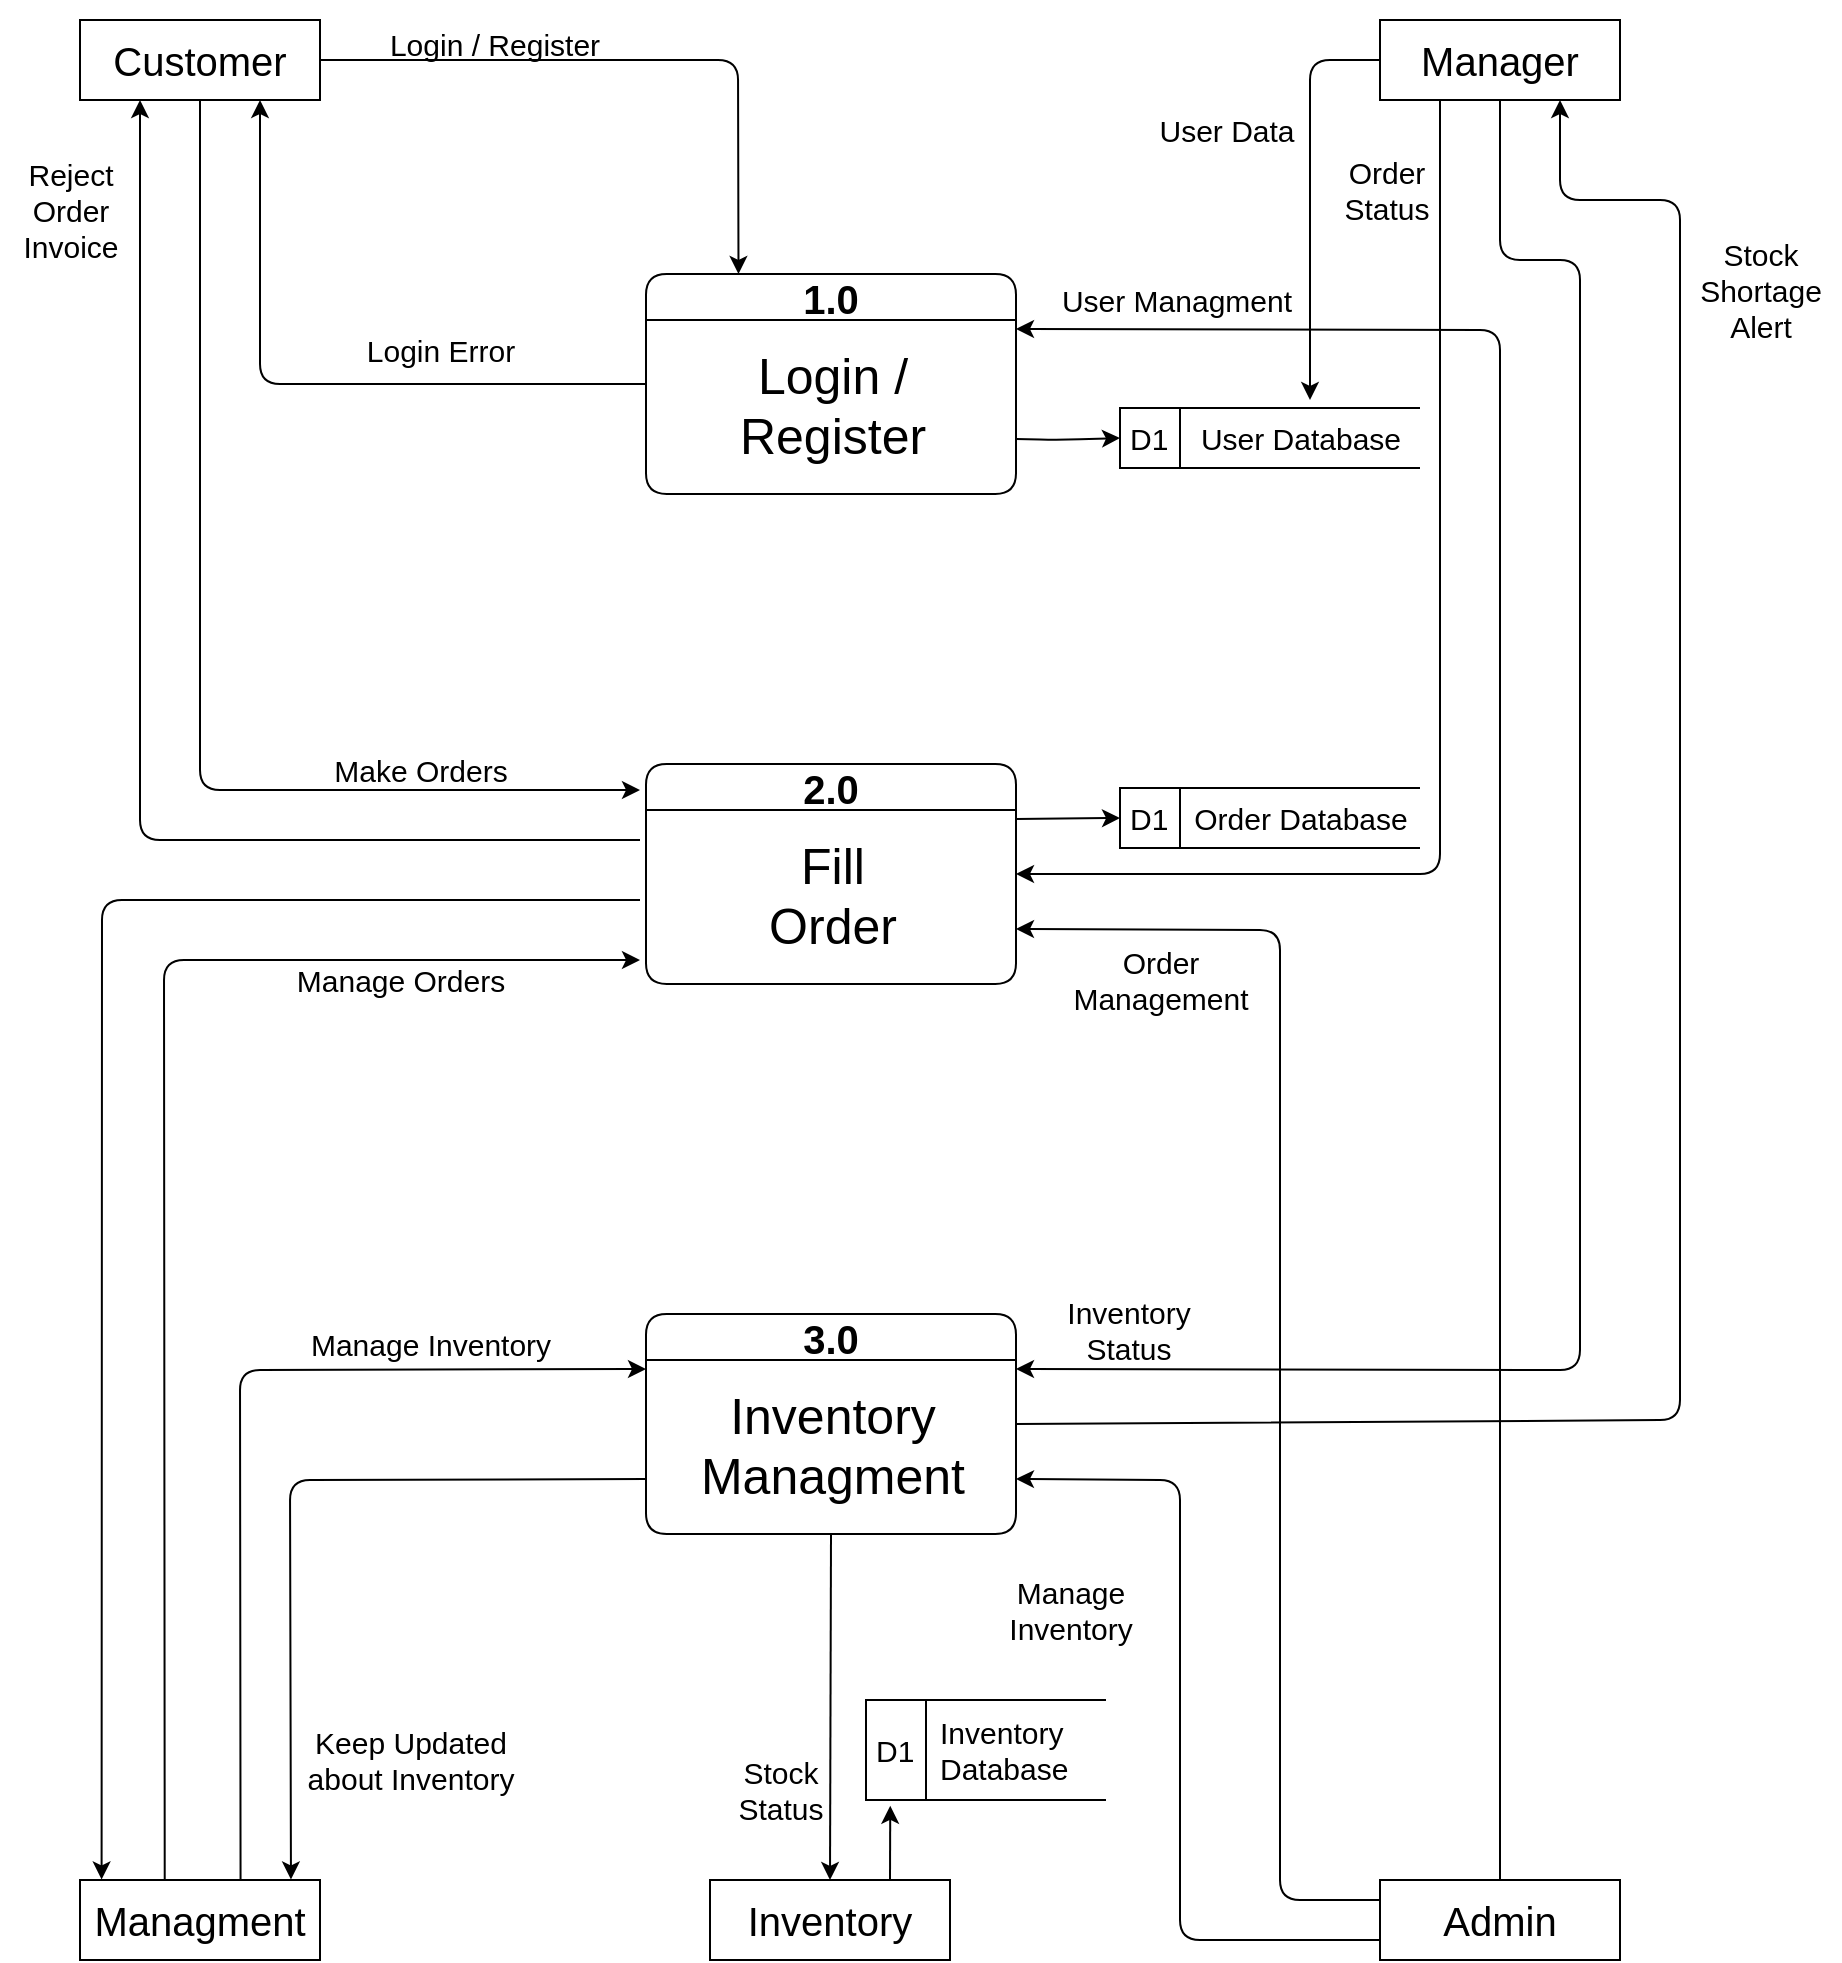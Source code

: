 <mxfile>
    <diagram id="lw6FeT4Sz2WTlQnbvO4H" name="Page-1">
        <mxGraphModel dx="1539" dy="770" grid="1" gridSize="10" guides="1" tooltips="1" connect="1" arrows="1" fold="1" page="1" pageScale="1" pageWidth="850" pageHeight="1100" math="0" shadow="0">
            <root>
                <mxCell id="0"/>
                <mxCell id="1" parent="0"/>
                <mxCell id="50" style="edgeStyle=none;html=1;exitX=0.5;exitY=1;exitDx=0;exitDy=0;fontSize=15;" edge="1" parent="1" source="5">
                    <mxGeometry relative="1" as="geometry">
                        <mxPoint x="745" y="455" as="targetPoint"/>
                        <Array as="points">
                            <mxPoint x="525" y="455"/>
                        </Array>
                    </mxGeometry>
                </mxCell>
                <mxCell id="5" value="&lt;font style=&quot;font-size: 20px;&quot;&gt;Customer&lt;/font&gt;" style="rounded=0;whiteSpace=wrap;html=1;fontSize=14;" vertex="1" parent="1">
                    <mxGeometry x="465" y="70" width="120" height="40" as="geometry"/>
                </mxCell>
                <mxCell id="60" style="edgeStyle=none;html=1;exitX=0.25;exitY=1;exitDx=0;exitDy=0;entryX=1;entryY=0.5;entryDx=0;entryDy=0;fontSize=15;" edge="1" parent="1" source="6" target="37">
                    <mxGeometry relative="1" as="geometry">
                        <Array as="points">
                            <mxPoint x="1145" y="497"/>
                        </Array>
                    </mxGeometry>
                </mxCell>
                <mxCell id="65" style="edgeStyle=none;html=1;exitX=0.5;exitY=1;exitDx=0;exitDy=0;entryX=1;entryY=0.25;entryDx=0;entryDy=0;fontSize=15;" edge="1" parent="1" source="6" target="39">
                    <mxGeometry relative="1" as="geometry">
                        <Array as="points">
                            <mxPoint x="1175" y="190"/>
                            <mxPoint x="1215" y="190"/>
                            <mxPoint x="1215" y="745"/>
                        </Array>
                    </mxGeometry>
                </mxCell>
                <mxCell id="6" value="&lt;div style=&quot;text-align: start;&quot;&gt;&lt;font style=&quot;background-color: initial; font-size: 20px;&quot;&gt;Manager&lt;/font&gt;&lt;span style=&quot;background-color: initial; color: rgba(0, 0, 0, 0); font-family: monospace; font-size: 0px; text-align: start;&quot;&gt;%3CmxGraphModel%3E%3Croot%3E%3CmxCell%20id%3D%220%22%2F%3E%3CmxCell%20id%3D%221%22%20parent%3D%220%22%2F%3E%3CmxCell%20id%3D%222%22%20value%3D%22%26lt%3Bfont%20style%3D%26quot%3Bfont-size%3A%2020px%3B%26quot%3B%26gt%3BCustomer%26lt%3B%2Ffont%26gt%3B%22%20style%3D%22rounded%3D0%3BwhiteSpace%3Dwrap%3Bhtml%3D1%3BfontSize%3D14%3B%22%20vertex%3D%221%22%20parent%3D%221%22%3E%3CmxGeometry%20x%3D%22130%22%20y%3D%2270%22%20width%3D%22120%22%20height%3D%2240%22%20as%3D%22geometry%22%2F%3E%3C%2FmxCell%3E%3C%2Froot%3E%3C%2FmxGraphModel%3E&lt;/span&gt;&lt;span style=&quot;background-color: initial; font-size: 0px;&quot;&gt;&lt;font face=&quot;monospace&quot; color=&quot;rgba(0, 0, 0, 0)&quot;&gt;https://music.youtube.com/watch?v=BXsjKvdEae4&amp;amp;si=lK1nP5Bo9hr5hulV&lt;/font&gt;&lt;/span&gt;&lt;/div&gt;" style="rounded=0;whiteSpace=wrap;html=1;fontSize=14;" vertex="1" parent="1">
                    <mxGeometry x="1115" y="70" width="120" height="40" as="geometry"/>
                </mxCell>
                <mxCell id="58" style="edgeStyle=none;html=1;exitX=0;exitY=0.25;exitDx=0;exitDy=0;entryX=1;entryY=0.75;entryDx=0;entryDy=0;fontSize=15;" edge="1" parent="1" source="7" target="37">
                    <mxGeometry relative="1" as="geometry">
                        <Array as="points">
                            <mxPoint x="1065" y="1010"/>
                            <mxPoint x="1065" y="525"/>
                        </Array>
                    </mxGeometry>
                </mxCell>
                <mxCell id="59" style="edgeStyle=none;html=1;exitX=0.5;exitY=0;exitDx=0;exitDy=0;entryX=1;entryY=0.25;entryDx=0;entryDy=0;fontSize=15;" edge="1" parent="1" source="7" target="34">
                    <mxGeometry relative="1" as="geometry">
                        <Array as="points">
                            <mxPoint x="1175" y="225"/>
                        </Array>
                    </mxGeometry>
                </mxCell>
                <mxCell id="7" value="&lt;div style=&quot;text-align: start;&quot;&gt;&lt;span style=&quot;font-size: 20px;&quot;&gt;Admin&lt;/span&gt;&lt;/div&gt;" style="rounded=0;whiteSpace=wrap;html=1;fontSize=14;" vertex="1" parent="1">
                    <mxGeometry x="1115" y="1000" width="120" height="40" as="geometry"/>
                </mxCell>
                <mxCell id="69" style="edgeStyle=none;html=1;exitX=0.75;exitY=0;exitDx=0;exitDy=0;entryX=0.101;entryY=1.058;entryDx=0;entryDy=0;entryPerimeter=0;fontSize=15;" edge="1" parent="1" source="8" target="67">
                    <mxGeometry relative="1" as="geometry"/>
                </mxCell>
                <mxCell id="8" value="&lt;div style=&quot;text-align: start;&quot;&gt;&lt;span style=&quot;font-size: 20px;&quot;&gt;Inventory&lt;/span&gt;&lt;/div&gt;" style="rounded=0;whiteSpace=wrap;html=1;fontSize=14;" vertex="1" parent="1">
                    <mxGeometry x="780" y="1000" width="120" height="40" as="geometry"/>
                </mxCell>
                <mxCell id="53" style="edgeStyle=none;html=1;exitX=0.353;exitY=-0.007;exitDx=0;exitDy=0;fontSize=15;exitPerimeter=0;" edge="1" parent="1" source="9">
                    <mxGeometry relative="1" as="geometry">
                        <mxPoint x="745" y="540" as="targetPoint"/>
                        <Array as="points">
                            <mxPoint x="507" y="540"/>
                        </Array>
                    </mxGeometry>
                </mxCell>
                <mxCell id="54" style="edgeStyle=none;html=1;entryX=0;entryY=0.25;entryDx=0;entryDy=0;fontSize=15;exitX=0.669;exitY=0.024;exitDx=0;exitDy=0;exitPerimeter=0;" edge="1" parent="1" source="9" target="39">
                    <mxGeometry relative="1" as="geometry">
                        <Array as="points">
                            <mxPoint x="545" y="745"/>
                        </Array>
                    </mxGeometry>
                </mxCell>
                <mxCell id="9" value="&lt;div style=&quot;text-align: start;&quot;&gt;&lt;span style=&quot;font-size: 20px;&quot;&gt;Managment&lt;/span&gt;&lt;/div&gt;" style="rounded=0;whiteSpace=wrap;html=1;fontSize=14;" vertex="1" parent="1">
                    <mxGeometry x="465" y="1000" width="120" height="40" as="geometry"/>
                </mxCell>
                <mxCell id="49" style="edgeStyle=none;html=1;exitX=1;exitY=0.75;exitDx=0;exitDy=0;entryX=0;entryY=0.5;entryDx=0;entryDy=0;fontSize=15;" edge="1" parent="1" source="34" target="47">
                    <mxGeometry relative="1" as="geometry">
                        <Array as="points">
                            <mxPoint x="955" y="280"/>
                        </Array>
                    </mxGeometry>
                </mxCell>
                <mxCell id="34" value="&lt;font style=&quot;font-size: 20px;&quot;&gt;1.0&lt;/font&gt;" style="swimlane;whiteSpace=wrap;html=1;rounded=1;fontSize=15;" vertex="1" parent="1">
                    <mxGeometry x="748" y="197" width="185" height="110" as="geometry"/>
                </mxCell>
                <mxCell id="36" value="Login /&lt;br&gt;Register" style="text;html=1;align=center;verticalAlign=middle;resizable=0;points=[];autosize=1;strokeColor=none;fillColor=none;fontSize=25;" vertex="1" parent="34">
                    <mxGeometry x="32.5" y="30" width="120" height="70" as="geometry"/>
                </mxCell>
                <mxCell id="51" style="edgeStyle=none;html=1;entryX=0.25;entryY=1;entryDx=0;entryDy=0;fontSize=15;" edge="1" parent="1" target="5">
                    <mxGeometry relative="1" as="geometry">
                        <mxPoint x="745" y="480" as="sourcePoint"/>
                        <Array as="points">
                            <mxPoint x="495" y="480"/>
                        </Array>
                    </mxGeometry>
                </mxCell>
                <mxCell id="52" style="edgeStyle=none;html=1;entryX=0.09;entryY=-0.007;entryDx=0;entryDy=0;entryPerimeter=0;fontSize=15;" edge="1" parent="1" target="9">
                    <mxGeometry relative="1" as="geometry">
                        <mxPoint x="745" y="510" as="sourcePoint"/>
                        <Array as="points">
                            <mxPoint x="476" y="510"/>
                        </Array>
                    </mxGeometry>
                </mxCell>
                <mxCell id="64" style="edgeStyle=none;html=1;exitX=1;exitY=0.25;exitDx=0;exitDy=0;entryX=0;entryY=0.5;entryDx=0;entryDy=0;fontSize=15;" edge="1" parent="1" source="37" target="62">
                    <mxGeometry relative="1" as="geometry"/>
                </mxCell>
                <mxCell id="37" value="&lt;font style=&quot;font-size: 20px;&quot;&gt;2.0&lt;/font&gt;" style="swimlane;whiteSpace=wrap;html=1;rounded=1;fontSize=15;" vertex="1" parent="1">
                    <mxGeometry x="748" y="442" width="185" height="110" as="geometry"/>
                </mxCell>
                <mxCell id="38" value="Fill&lt;br&gt;Order" style="text;html=1;align=center;verticalAlign=middle;resizable=0;points=[];autosize=1;strokeColor=none;fillColor=none;fontSize=25;" vertex="1" parent="37">
                    <mxGeometry x="47.5" y="30" width="90" height="70" as="geometry"/>
                </mxCell>
                <mxCell id="55" style="edgeStyle=none;html=1;exitX=0;exitY=0.75;exitDx=0;exitDy=0;entryX=0.879;entryY=-0.007;entryDx=0;entryDy=0;entryPerimeter=0;fontSize=15;" edge="1" parent="1" source="39" target="9">
                    <mxGeometry relative="1" as="geometry">
                        <Array as="points">
                            <mxPoint x="570" y="800"/>
                        </Array>
                    </mxGeometry>
                </mxCell>
                <mxCell id="56" style="edgeStyle=none;html=1;exitX=0.5;exitY=1;exitDx=0;exitDy=0;entryX=0.5;entryY=0;entryDx=0;entryDy=0;fontSize=15;" edge="1" parent="1" source="39" target="8">
                    <mxGeometry relative="1" as="geometry"/>
                </mxCell>
                <mxCell id="66" style="edgeStyle=none;html=1;exitX=1;exitY=0.5;exitDx=0;exitDy=0;entryX=0.75;entryY=1;entryDx=0;entryDy=0;fontSize=15;" edge="1" parent="1" source="39" target="6">
                    <mxGeometry relative="1" as="geometry">
                        <Array as="points">
                            <mxPoint x="1265" y="770"/>
                            <mxPoint x="1265" y="160"/>
                            <mxPoint x="1205" y="160"/>
                        </Array>
                    </mxGeometry>
                </mxCell>
                <mxCell id="39" value="&lt;font style=&quot;font-size: 20px;&quot;&gt;3.0&lt;/font&gt;" style="swimlane;whiteSpace=wrap;html=1;rounded=1;fontSize=15;" vertex="1" parent="1">
                    <mxGeometry x="748" y="717" width="185" height="110" as="geometry"/>
                </mxCell>
                <mxCell id="40" value="Inventory&lt;br&gt;Managment" style="text;html=1;align=center;verticalAlign=middle;resizable=0;points=[];autosize=1;strokeColor=none;fillColor=none;fontSize=25;" vertex="1" parent="39">
                    <mxGeometry x="12.5" y="30" width="160" height="70" as="geometry"/>
                </mxCell>
                <mxCell id="41" value="" style="endArrow=classic;html=1;fontSize=20;entryX=0.25;entryY=0;entryDx=0;entryDy=0;exitX=1;exitY=0.5;exitDx=0;exitDy=0;" edge="1" parent="1" source="5" target="34">
                    <mxGeometry width="50" height="50" relative="1" as="geometry">
                        <mxPoint x="935" y="340" as="sourcePoint"/>
                        <mxPoint x="985" y="290" as="targetPoint"/>
                        <Array as="points">
                            <mxPoint x="794" y="90"/>
                        </Array>
                    </mxGeometry>
                </mxCell>
                <mxCell id="42" value="&lt;font style=&quot;font-size: 15px;&quot;&gt;Login / Register&lt;/font&gt;" style="text;html=1;align=center;verticalAlign=middle;resizable=0;points=[];autosize=1;strokeColor=none;fillColor=none;fontSize=20;" vertex="1" parent="1">
                    <mxGeometry x="607" y="60" width="130" height="40" as="geometry"/>
                </mxCell>
                <mxCell id="43" value="" style="endArrow=classic;html=1;fontSize=15;exitX=0;exitY=0.5;exitDx=0;exitDy=0;" edge="1" parent="1" source="6">
                    <mxGeometry width="50" height="50" relative="1" as="geometry">
                        <mxPoint x="935" y="340" as="sourcePoint"/>
                        <mxPoint x="1080" y="260" as="targetPoint"/>
                        <Array as="points">
                            <mxPoint x="1080" y="90"/>
                        </Array>
                    </mxGeometry>
                </mxCell>
                <mxCell id="44" value="User Data" style="text;html=1;align=center;verticalAlign=middle;resizable=0;points=[];autosize=1;strokeColor=none;fillColor=none;fontSize=15;" vertex="1" parent="1">
                    <mxGeometry x="993" y="110" width="90" height="30" as="geometry"/>
                </mxCell>
                <mxCell id="45" value="" style="endArrow=classic;html=1;fontSize=15;entryX=0.75;entryY=1;entryDx=0;entryDy=0;exitX=0;exitY=0.5;exitDx=0;exitDy=0;" edge="1" parent="1" source="34" target="5">
                    <mxGeometry width="50" height="50" relative="1" as="geometry">
                        <mxPoint x="935" y="340" as="sourcePoint"/>
                        <mxPoint x="985" y="290" as="targetPoint"/>
                        <Array as="points">
                            <mxPoint x="555" y="252"/>
                        </Array>
                    </mxGeometry>
                </mxCell>
                <mxCell id="46" value="Login Error" style="text;html=1;align=center;verticalAlign=middle;resizable=0;points=[];autosize=1;strokeColor=none;fillColor=none;fontSize=15;" vertex="1" parent="1">
                    <mxGeometry x="595" y="220" width="100" height="30" as="geometry"/>
                </mxCell>
                <mxCell id="47" value="D1" style="html=1;dashed=0;whitespace=wrap;shape=mxgraph.dfd.dataStoreID;align=left;spacingLeft=3;points=[[0,0],[0.5,0],[1,0],[0,0.5],[1,0.5],[0,1],[0.5,1],[1,1]];rounded=1;fontSize=15;" vertex="1" parent="1">
                    <mxGeometry x="985" y="264" width="150" height="30" as="geometry"/>
                </mxCell>
                <mxCell id="48" value="User Database" style="text;html=1;align=center;verticalAlign=middle;resizable=0;points=[];autosize=1;strokeColor=none;fillColor=none;fontSize=15;" vertex="1" parent="1">
                    <mxGeometry x="1015" y="264" width="120" height="30" as="geometry"/>
                </mxCell>
                <mxCell id="57" value="" style="endArrow=classic;html=1;fontSize=15;exitX=0;exitY=0.75;exitDx=0;exitDy=0;entryX=1;entryY=0.75;entryDx=0;entryDy=0;" edge="1" parent="1" source="7" target="39">
                    <mxGeometry width="50" height="50" relative="1" as="geometry">
                        <mxPoint x="935" y="890" as="sourcePoint"/>
                        <mxPoint x="985" y="840" as="targetPoint"/>
                        <Array as="points">
                            <mxPoint x="1015" y="1030"/>
                            <mxPoint x="1015" y="800"/>
                        </Array>
                    </mxGeometry>
                </mxCell>
                <mxCell id="62" value="D1" style="html=1;dashed=0;whitespace=wrap;shape=mxgraph.dfd.dataStoreID;align=left;spacingLeft=3;points=[[0,0],[0.5,0],[1,0],[0,0.5],[1,0.5],[0,1],[0.5,1],[1,1]];rounded=1;fontSize=15;" vertex="1" parent="1">
                    <mxGeometry x="985" y="454" width="150" height="30" as="geometry"/>
                </mxCell>
                <mxCell id="63" value="Order Database" style="text;html=1;align=center;verticalAlign=middle;resizable=0;points=[];autosize=1;strokeColor=none;fillColor=none;fontSize=15;" vertex="1" parent="1">
                    <mxGeometry x="1010" y="454" width="130" height="30" as="geometry"/>
                </mxCell>
                <mxCell id="67" value="D1" style="html=1;dashed=0;whitespace=wrap;shape=mxgraph.dfd.dataStoreID;align=left;spacingLeft=3;points=[[0,0],[0.5,0],[1,0],[0,0.5],[1,0.5],[0,1],[0.5,1],[1,1]];rounded=1;fontSize=15;" vertex="1" parent="1">
                    <mxGeometry x="858" y="910" width="120" height="50" as="geometry"/>
                </mxCell>
                <mxCell id="68" value="Inventory&lt;br&gt;Database" style="text;html=1;align=left;verticalAlign=middle;resizable=0;points=[];autosize=1;strokeColor=none;fillColor=none;fontSize=15;" vertex="1" parent="1">
                    <mxGeometry x="893" y="910" width="90" height="50" as="geometry"/>
                </mxCell>
                <mxCell id="70" value="User Managment" style="text;html=1;align=center;verticalAlign=middle;resizable=0;points=[];autosize=1;strokeColor=none;fillColor=none;fontSize=15;" vertex="1" parent="1">
                    <mxGeometry x="943" y="195" width="140" height="30" as="geometry"/>
                </mxCell>
                <mxCell id="71" value="Stock&lt;br&gt;Shortage&lt;br&gt;Alert" style="text;html=1;align=center;verticalAlign=middle;resizable=0;points=[];autosize=1;strokeColor=none;fillColor=none;fontSize=15;" vertex="1" parent="1">
                    <mxGeometry x="1265" y="170" width="80" height="70" as="geometry"/>
                </mxCell>
                <mxCell id="72" value="Order &lt;br&gt;Status" style="text;html=1;align=center;verticalAlign=middle;resizable=0;points=[];autosize=1;strokeColor=none;fillColor=none;fontSize=15;" vertex="1" parent="1">
                    <mxGeometry x="1083" y="130" width="70" height="50" as="geometry"/>
                </mxCell>
                <mxCell id="73" value="Order &lt;br&gt;Management" style="text;html=1;align=center;verticalAlign=middle;resizable=0;points=[];autosize=1;strokeColor=none;fillColor=none;fontSize=15;" vertex="1" parent="1">
                    <mxGeometry x="950" y="525" width="110" height="50" as="geometry"/>
                </mxCell>
                <mxCell id="74" value="Inventory&lt;br&gt;Status" style="text;html=1;align=center;verticalAlign=middle;resizable=0;points=[];autosize=1;strokeColor=none;fillColor=none;fontSize=15;" vertex="1" parent="1">
                    <mxGeometry x="944" y="700" width="90" height="50" as="geometry"/>
                </mxCell>
                <mxCell id="75" value="Manage&lt;br&gt;Inventory" style="text;html=1;align=center;verticalAlign=middle;resizable=0;points=[];autosize=1;strokeColor=none;fillColor=none;fontSize=15;" vertex="1" parent="1">
                    <mxGeometry x="915" y="840" width="90" height="50" as="geometry"/>
                </mxCell>
                <mxCell id="76" value="Stock&lt;br&gt;Status" style="text;html=1;align=center;verticalAlign=middle;resizable=0;points=[];autosize=1;strokeColor=none;fillColor=none;fontSize=15;" vertex="1" parent="1">
                    <mxGeometry x="780" y="930" width="70" height="50" as="geometry"/>
                </mxCell>
                <mxCell id="77" value="Keep Updated&lt;br&gt;about Inventory" style="text;html=1;align=center;verticalAlign=middle;resizable=0;points=[];autosize=1;strokeColor=none;fillColor=none;fontSize=15;" vertex="1" parent="1">
                    <mxGeometry x="565" y="915" width="130" height="50" as="geometry"/>
                </mxCell>
                <mxCell id="79" value="Manage Inventory" style="text;html=1;align=center;verticalAlign=middle;resizable=0;points=[];autosize=1;strokeColor=none;fillColor=none;fontSize=15;" vertex="1" parent="1">
                    <mxGeometry x="570" y="717" width="140" height="30" as="geometry"/>
                </mxCell>
                <mxCell id="80" value="Manage Orders" style="text;html=1;align=center;verticalAlign=middle;resizable=0;points=[];autosize=1;strokeColor=none;fillColor=none;fontSize=15;" vertex="1" parent="1">
                    <mxGeometry x="560" y="535" width="130" height="30" as="geometry"/>
                </mxCell>
                <mxCell id="81" value="Make Orders" style="text;html=1;align=center;verticalAlign=middle;resizable=0;points=[];autosize=1;strokeColor=none;fillColor=none;fontSize=15;" vertex="1" parent="1">
                    <mxGeometry x="580" y="430" width="110" height="30" as="geometry"/>
                </mxCell>
                <mxCell id="82" value="Reject&lt;br&gt;Order&lt;br&gt;Invoice" style="text;html=1;align=center;verticalAlign=middle;resizable=0;points=[];autosize=1;strokeColor=none;fillColor=none;fontSize=15;" vertex="1" parent="1">
                    <mxGeometry x="425" y="130" width="70" height="70" as="geometry"/>
                </mxCell>
            </root>
        </mxGraphModel>
    </diagram>
</mxfile>
